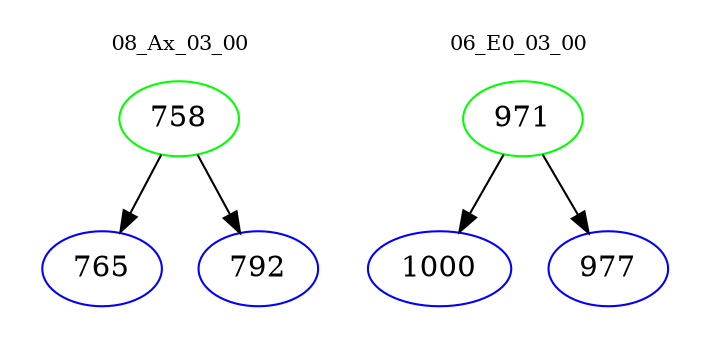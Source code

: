 digraph{
subgraph cluster_0 {
color = white
label = "08_Ax_03_00";
fontsize=10;
T0_758 [label="758", color="green"]
T0_758 -> T0_765 [color="black"]
T0_765 [label="765", color="blue"]
T0_758 -> T0_792 [color="black"]
T0_792 [label="792", color="blue"]
}
subgraph cluster_1 {
color = white
label = "06_E0_03_00";
fontsize=10;
T1_971 [label="971", color="green"]
T1_971 -> T1_1000 [color="black"]
T1_1000 [label="1000", color="blue"]
T1_971 -> T1_977 [color="black"]
T1_977 [label="977", color="blue"]
}
}
